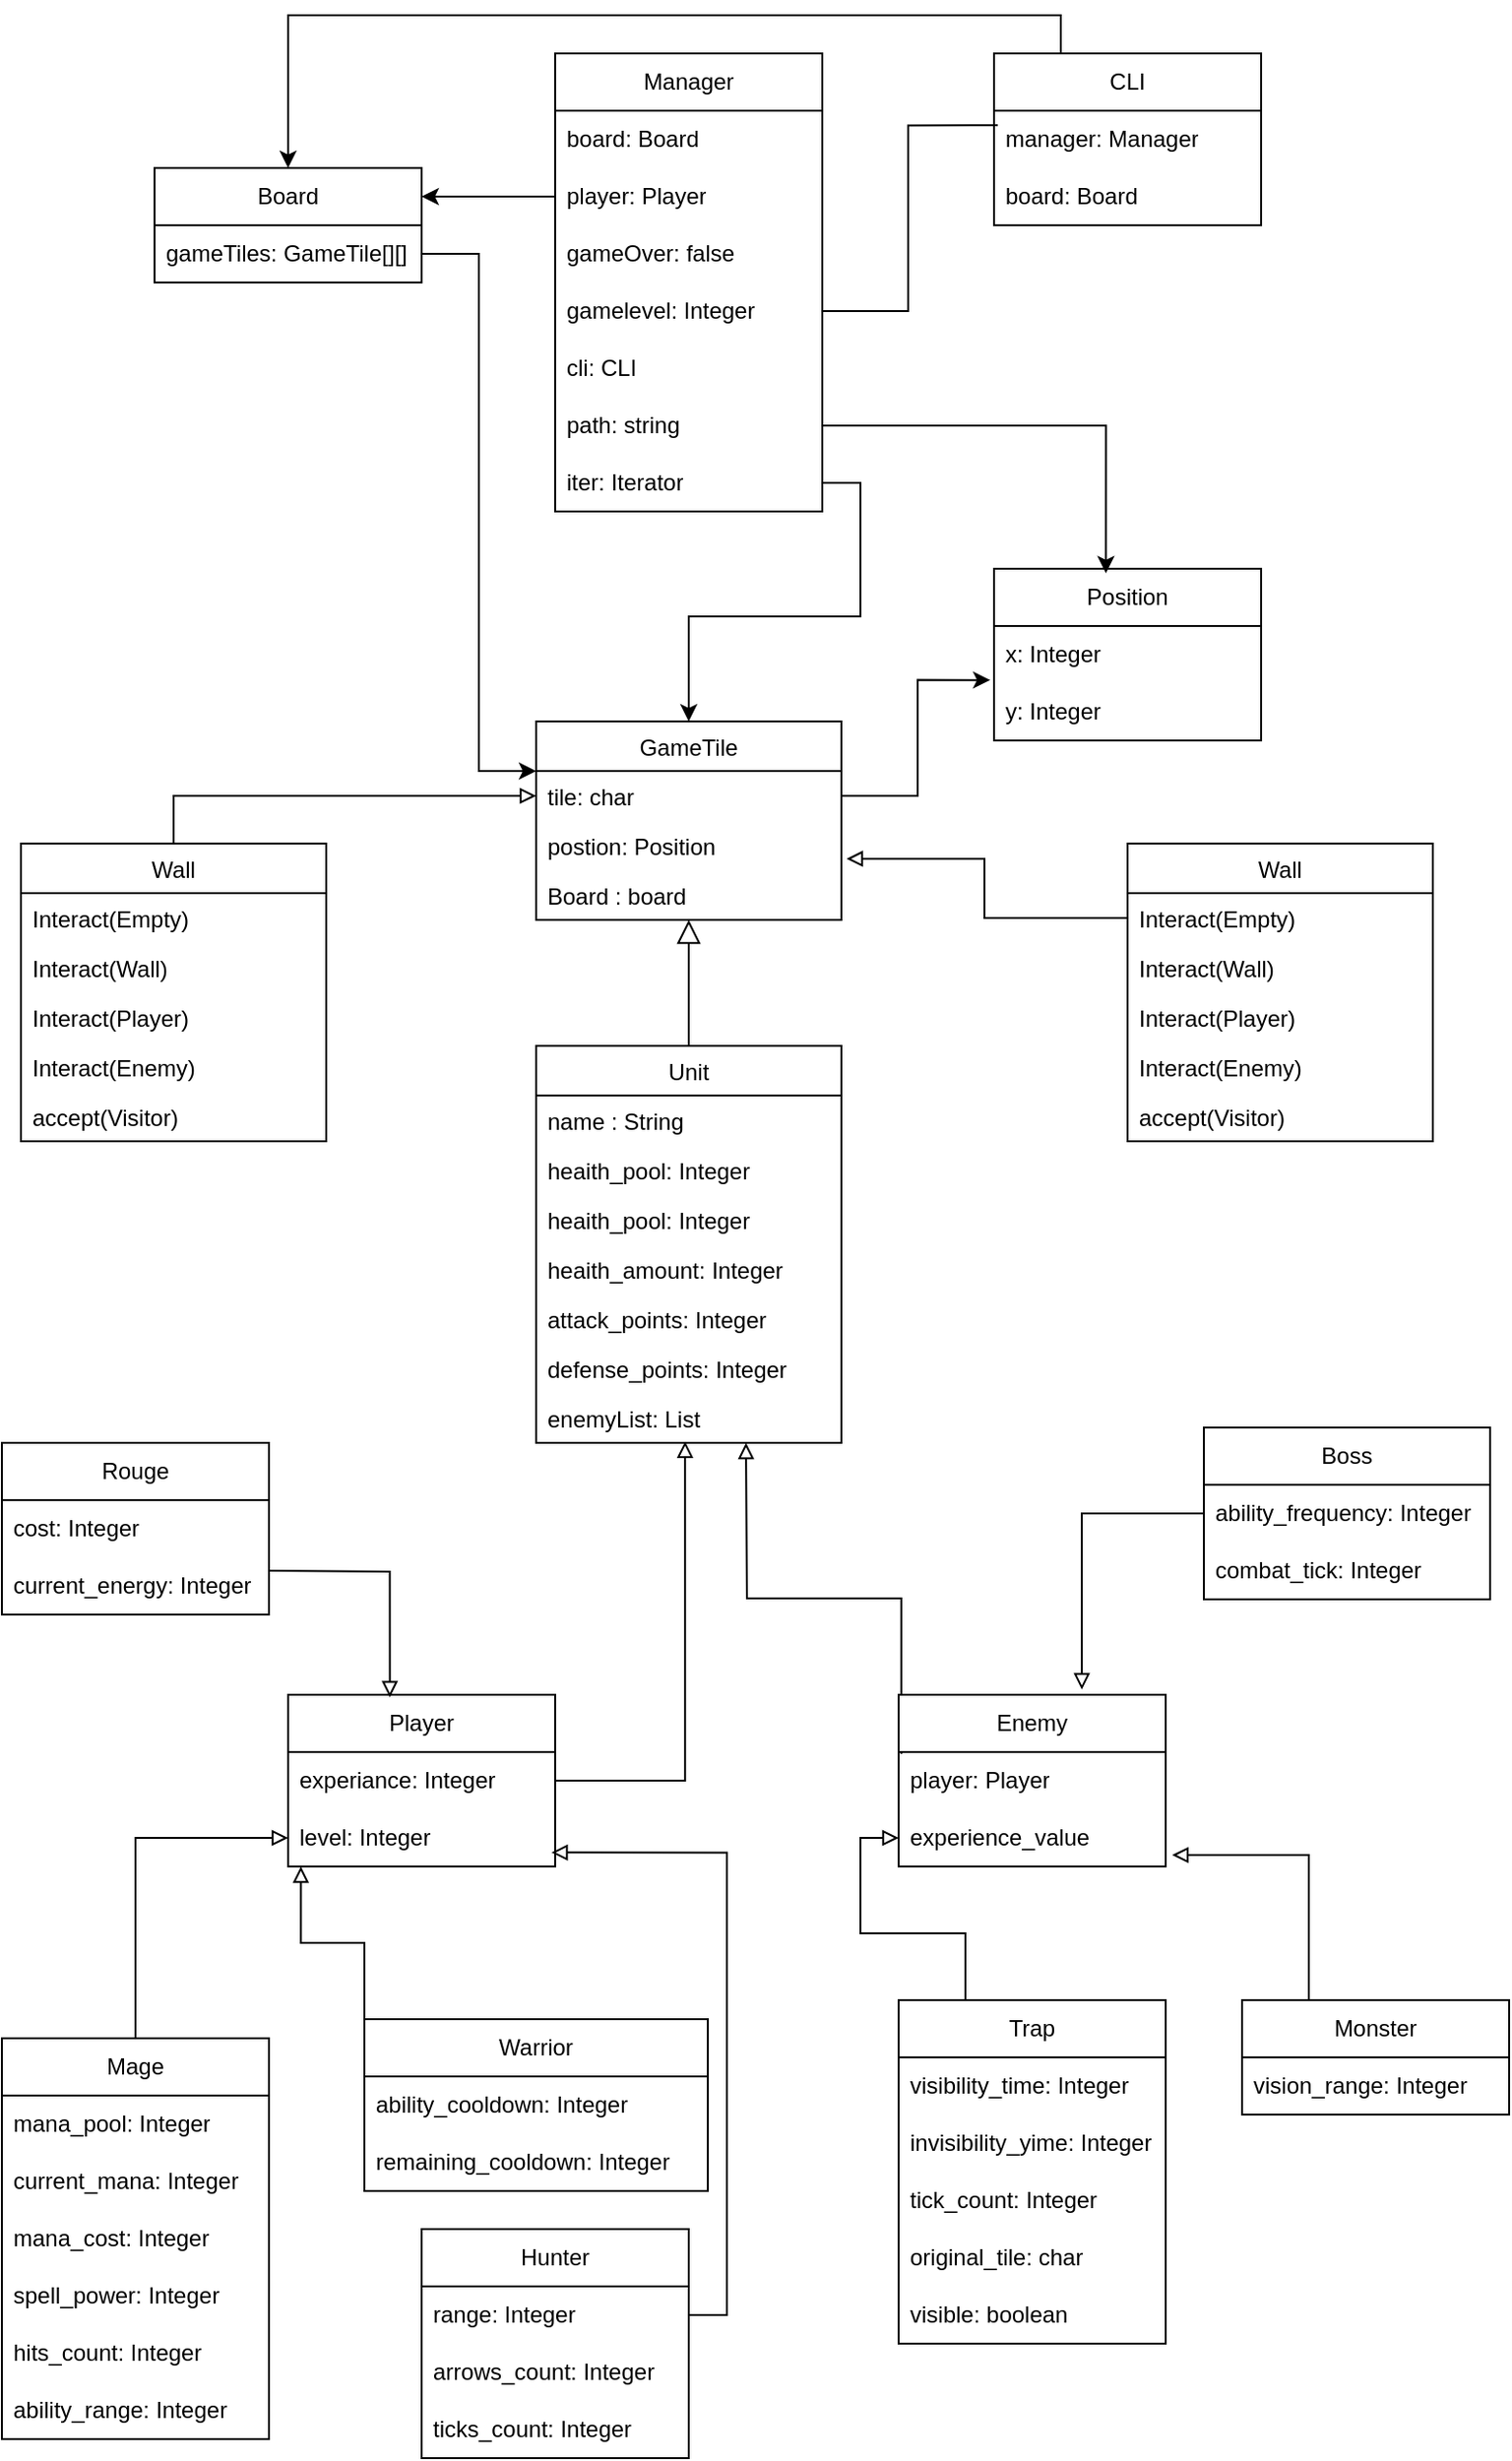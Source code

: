 <mxfile version="24.4.13" type="device">
  <diagram id="C5RBs43oDa-KdzZeNtuy" name="Page-1">
    <mxGraphModel dx="794" dy="1680" grid="1" gridSize="10" guides="1" tooltips="1" connect="1" arrows="1" fold="1" page="1" pageScale="1" pageWidth="827" pageHeight="1169" math="0" shadow="0">
      <root>
        <mxCell id="WIyWlLk6GJQsqaUBKTNV-0" />
        <mxCell id="WIyWlLk6GJQsqaUBKTNV-1" parent="WIyWlLk6GJQsqaUBKTNV-0" />
        <mxCell id="zkfFHV4jXpPFQw0GAbJ--0" value="GameTile" style="swimlane;fontStyle=0;align=center;verticalAlign=top;childLayout=stackLayout;horizontal=1;startSize=26;horizontalStack=0;resizeParent=1;resizeLast=0;collapsible=1;marginBottom=0;rounded=0;shadow=0;strokeWidth=1;" parent="WIyWlLk6GJQsqaUBKTNV-1" vertex="1">
          <mxGeometry x="290" y="110" width="160" height="104" as="geometry">
            <mxRectangle x="230" y="140" width="160" height="26" as="alternateBounds" />
          </mxGeometry>
        </mxCell>
        <mxCell id="zkfFHV4jXpPFQw0GAbJ--1" value="tile: char" style="text;align=left;verticalAlign=top;spacingLeft=4;spacingRight=4;overflow=hidden;rotatable=0;points=[[0,0.5],[1,0.5]];portConstraint=eastwest;" parent="zkfFHV4jXpPFQw0GAbJ--0" vertex="1">
          <mxGeometry y="26" width="160" height="26" as="geometry" />
        </mxCell>
        <mxCell id="zkfFHV4jXpPFQw0GAbJ--2" value="postion: Position" style="text;align=left;verticalAlign=top;spacingLeft=4;spacingRight=4;overflow=hidden;rotatable=0;points=[[0,0.5],[1,0.5]];portConstraint=eastwest;rounded=0;shadow=0;html=0;" parent="zkfFHV4jXpPFQw0GAbJ--0" vertex="1">
          <mxGeometry y="52" width="160" height="26" as="geometry" />
        </mxCell>
        <mxCell id="zkfFHV4jXpPFQw0GAbJ--3" value="Board : board" style="text;align=left;verticalAlign=top;spacingLeft=4;spacingRight=4;overflow=hidden;rotatable=0;points=[[0,0.5],[1,0.5]];portConstraint=eastwest;rounded=0;shadow=0;html=0;" parent="zkfFHV4jXpPFQw0GAbJ--0" vertex="1">
          <mxGeometry y="78" width="160" height="26" as="geometry" />
        </mxCell>
        <mxCell id="zkfFHV4jXpPFQw0GAbJ--6" value="Unit" style="swimlane;fontStyle=0;align=center;verticalAlign=top;childLayout=stackLayout;horizontal=1;startSize=26;horizontalStack=0;resizeParent=1;resizeLast=0;collapsible=1;marginBottom=0;rounded=0;shadow=0;strokeWidth=1;" parent="WIyWlLk6GJQsqaUBKTNV-1" vertex="1">
          <mxGeometry x="290" y="280" width="160" height="208" as="geometry">
            <mxRectangle x="130" y="380" width="160" height="26" as="alternateBounds" />
          </mxGeometry>
        </mxCell>
        <mxCell id="zkfFHV4jXpPFQw0GAbJ--7" value="name : String" style="text;align=left;verticalAlign=top;spacingLeft=4;spacingRight=4;overflow=hidden;rotatable=0;points=[[0,0.5],[1,0.5]];portConstraint=eastwest;" parent="zkfFHV4jXpPFQw0GAbJ--6" vertex="1">
          <mxGeometry y="26" width="160" height="26" as="geometry" />
        </mxCell>
        <mxCell id="zkfFHV4jXpPFQw0GAbJ--8" value="heaith_pool: Integer" style="text;align=left;verticalAlign=top;spacingLeft=4;spacingRight=4;overflow=hidden;rotatable=0;points=[[0,0.5],[1,0.5]];portConstraint=eastwest;rounded=0;shadow=0;html=0;" parent="zkfFHV4jXpPFQw0GAbJ--6" vertex="1">
          <mxGeometry y="52" width="160" height="26" as="geometry" />
        </mxCell>
        <mxCell id="K8WUJX0RWfcfmFJ8NWOq-23" value="heaith_pool: Integer" style="text;align=left;verticalAlign=top;spacingLeft=4;spacingRight=4;overflow=hidden;rotatable=0;points=[[0,0.5],[1,0.5]];portConstraint=eastwest;rounded=0;shadow=0;html=0;" vertex="1" parent="zkfFHV4jXpPFQw0GAbJ--6">
          <mxGeometry y="78" width="160" height="26" as="geometry" />
        </mxCell>
        <mxCell id="K8WUJX0RWfcfmFJ8NWOq-24" value="heaith_amount: Integer" style="text;align=left;verticalAlign=top;spacingLeft=4;spacingRight=4;overflow=hidden;rotatable=0;points=[[0,0.5],[1,0.5]];portConstraint=eastwest;rounded=0;shadow=0;html=0;" vertex="1" parent="zkfFHV4jXpPFQw0GAbJ--6">
          <mxGeometry y="104" width="160" height="26" as="geometry" />
        </mxCell>
        <mxCell id="K8WUJX0RWfcfmFJ8NWOq-25" value="attack_points: Integer" style="text;align=left;verticalAlign=top;spacingLeft=4;spacingRight=4;overflow=hidden;rotatable=0;points=[[0,0.5],[1,0.5]];portConstraint=eastwest;rounded=0;shadow=0;html=0;" vertex="1" parent="zkfFHV4jXpPFQw0GAbJ--6">
          <mxGeometry y="130" width="160" height="26" as="geometry" />
        </mxCell>
        <mxCell id="K8WUJX0RWfcfmFJ8NWOq-26" value="defense_points: Integer" style="text;align=left;verticalAlign=top;spacingLeft=4;spacingRight=4;overflow=hidden;rotatable=0;points=[[0,0.5],[1,0.5]];portConstraint=eastwest;rounded=0;shadow=0;html=0;" vertex="1" parent="zkfFHV4jXpPFQw0GAbJ--6">
          <mxGeometry y="156" width="160" height="26" as="geometry" />
        </mxCell>
        <mxCell id="K8WUJX0RWfcfmFJ8NWOq-27" value="enemyList: List" style="text;align=left;verticalAlign=top;spacingLeft=4;spacingRight=4;overflow=hidden;rotatable=0;points=[[0,0.5],[1,0.5]];portConstraint=eastwest;rounded=0;shadow=0;html=0;" vertex="1" parent="zkfFHV4jXpPFQw0GAbJ--6">
          <mxGeometry y="182" width="160" height="26" as="geometry" />
        </mxCell>
        <mxCell id="zkfFHV4jXpPFQw0GAbJ--12" value="" style="endArrow=block;endSize=10;endFill=0;shadow=0;strokeWidth=1;rounded=0;curved=0;edgeStyle=elbowEdgeStyle;elbow=vertical;" parent="WIyWlLk6GJQsqaUBKTNV-1" source="zkfFHV4jXpPFQw0GAbJ--6" target="zkfFHV4jXpPFQw0GAbJ--0" edge="1">
          <mxGeometry width="160" relative="1" as="geometry">
            <mxPoint x="200" y="203" as="sourcePoint" />
            <mxPoint x="200" y="203" as="targetPoint" />
          </mxGeometry>
        </mxCell>
        <mxCell id="K8WUJX0RWfcfmFJ8NWOq-10" style="edgeStyle=orthogonalEdgeStyle;rounded=0;orthogonalLoop=1;jettySize=auto;html=1;exitX=0.5;exitY=0;exitDx=0;exitDy=0;entryX=0;entryY=0.5;entryDx=0;entryDy=0;endArrow=block;endFill=0;" edge="1" parent="WIyWlLk6GJQsqaUBKTNV-1" source="K8WUJX0RWfcfmFJ8NWOq-4" target="zkfFHV4jXpPFQw0GAbJ--1">
          <mxGeometry relative="1" as="geometry" />
        </mxCell>
        <mxCell id="K8WUJX0RWfcfmFJ8NWOq-4" value="Wall" style="swimlane;fontStyle=0;align=center;verticalAlign=top;childLayout=stackLayout;horizontal=1;startSize=26;horizontalStack=0;resizeParent=1;resizeLast=0;collapsible=1;marginBottom=0;rounded=0;shadow=0;strokeWidth=1;" vertex="1" parent="WIyWlLk6GJQsqaUBKTNV-1">
          <mxGeometry x="20" y="174" width="160" height="156" as="geometry">
            <mxRectangle x="130" y="380" width="160" height="26" as="alternateBounds" />
          </mxGeometry>
        </mxCell>
        <mxCell id="K8WUJX0RWfcfmFJ8NWOq-5" value="Interact(Empty)" style="text;align=left;verticalAlign=top;spacingLeft=4;spacingRight=4;overflow=hidden;rotatable=0;points=[[0,0.5],[1,0.5]];portConstraint=eastwest;" vertex="1" parent="K8WUJX0RWfcfmFJ8NWOq-4">
          <mxGeometry y="26" width="160" height="26" as="geometry" />
        </mxCell>
        <mxCell id="K8WUJX0RWfcfmFJ8NWOq-13" value="Interact(Wall)" style="text;align=left;verticalAlign=top;spacingLeft=4;spacingRight=4;overflow=hidden;rotatable=0;points=[[0,0.5],[1,0.5]];portConstraint=eastwest;" vertex="1" parent="K8WUJX0RWfcfmFJ8NWOq-4">
          <mxGeometry y="52" width="160" height="26" as="geometry" />
        </mxCell>
        <mxCell id="K8WUJX0RWfcfmFJ8NWOq-14" value="Interact(Player)" style="text;align=left;verticalAlign=top;spacingLeft=4;spacingRight=4;overflow=hidden;rotatable=0;points=[[0,0.5],[1,0.5]];portConstraint=eastwest;" vertex="1" parent="K8WUJX0RWfcfmFJ8NWOq-4">
          <mxGeometry y="78" width="160" height="26" as="geometry" />
        </mxCell>
        <mxCell id="K8WUJX0RWfcfmFJ8NWOq-12" value="Interact(Enemy)" style="text;align=left;verticalAlign=top;spacingLeft=4;spacingRight=4;overflow=hidden;rotatable=0;points=[[0,0.5],[1,0.5]];portConstraint=eastwest;" vertex="1" parent="K8WUJX0RWfcfmFJ8NWOq-4">
          <mxGeometry y="104" width="160" height="26" as="geometry" />
        </mxCell>
        <mxCell id="K8WUJX0RWfcfmFJ8NWOq-21" value="accept(Visitor)" style="text;align=left;verticalAlign=top;spacingLeft=4;spacingRight=4;overflow=hidden;rotatable=0;points=[[0,0.5],[1,0.5]];portConstraint=eastwest;" vertex="1" parent="K8WUJX0RWfcfmFJ8NWOq-4">
          <mxGeometry y="130" width="160" height="26" as="geometry" />
        </mxCell>
        <mxCell id="K8WUJX0RWfcfmFJ8NWOq-11" style="edgeStyle=orthogonalEdgeStyle;rounded=0;orthogonalLoop=1;jettySize=auto;html=1;exitX=0;exitY=0.5;exitDx=0;exitDy=0;entryX=1.017;entryY=0.769;entryDx=0;entryDy=0;entryPerimeter=0;endArrow=block;endFill=0;" edge="1" parent="WIyWlLk6GJQsqaUBKTNV-1" source="K8WUJX0RWfcfmFJ8NWOq-16" target="zkfFHV4jXpPFQw0GAbJ--2">
          <mxGeometry relative="1" as="geometry">
            <mxPoint x="590" y="194" as="sourcePoint" />
          </mxGeometry>
        </mxCell>
        <mxCell id="K8WUJX0RWfcfmFJ8NWOq-15" value="Wall" style="swimlane;fontStyle=0;align=center;verticalAlign=top;childLayout=stackLayout;horizontal=1;startSize=26;horizontalStack=0;resizeParent=1;resizeLast=0;collapsible=1;marginBottom=0;rounded=0;shadow=0;strokeWidth=1;" vertex="1" parent="WIyWlLk6GJQsqaUBKTNV-1">
          <mxGeometry x="600" y="174" width="160" height="156" as="geometry">
            <mxRectangle x="130" y="380" width="160" height="26" as="alternateBounds" />
          </mxGeometry>
        </mxCell>
        <mxCell id="K8WUJX0RWfcfmFJ8NWOq-16" value="Interact(Empty)" style="text;align=left;verticalAlign=top;spacingLeft=4;spacingRight=4;overflow=hidden;rotatable=0;points=[[0,0.5],[1,0.5]];portConstraint=eastwest;" vertex="1" parent="K8WUJX0RWfcfmFJ8NWOq-15">
          <mxGeometry y="26" width="160" height="26" as="geometry" />
        </mxCell>
        <mxCell id="K8WUJX0RWfcfmFJ8NWOq-17" value="Interact(Wall)" style="text;align=left;verticalAlign=top;spacingLeft=4;spacingRight=4;overflow=hidden;rotatable=0;points=[[0,0.5],[1,0.5]];portConstraint=eastwest;" vertex="1" parent="K8WUJX0RWfcfmFJ8NWOq-15">
          <mxGeometry y="52" width="160" height="26" as="geometry" />
        </mxCell>
        <mxCell id="K8WUJX0RWfcfmFJ8NWOq-18" value="Interact(Player)" style="text;align=left;verticalAlign=top;spacingLeft=4;spacingRight=4;overflow=hidden;rotatable=0;points=[[0,0.5],[1,0.5]];portConstraint=eastwest;" vertex="1" parent="K8WUJX0RWfcfmFJ8NWOq-15">
          <mxGeometry y="78" width="160" height="26" as="geometry" />
        </mxCell>
        <mxCell id="K8WUJX0RWfcfmFJ8NWOq-20" value="Interact(Enemy)" style="text;align=left;verticalAlign=top;spacingLeft=4;spacingRight=4;overflow=hidden;rotatable=0;points=[[0,0.5],[1,0.5]];portConstraint=eastwest;" vertex="1" parent="K8WUJX0RWfcfmFJ8NWOq-15">
          <mxGeometry y="104" width="160" height="26" as="geometry" />
        </mxCell>
        <mxCell id="K8WUJX0RWfcfmFJ8NWOq-19" value="accept(Visitor)" style="text;align=left;verticalAlign=top;spacingLeft=4;spacingRight=4;overflow=hidden;rotatable=0;points=[[0,0.5],[1,0.5]];portConstraint=eastwest;" vertex="1" parent="K8WUJX0RWfcfmFJ8NWOq-15">
          <mxGeometry y="130" width="160" height="26" as="geometry" />
        </mxCell>
        <mxCell id="K8WUJX0RWfcfmFJ8NWOq-28" value="Player" style="swimlane;fontStyle=0;childLayout=stackLayout;horizontal=1;startSize=30;horizontalStack=0;resizeParent=1;resizeParentMax=0;resizeLast=0;collapsible=1;marginBottom=0;whiteSpace=wrap;html=1;" vertex="1" parent="WIyWlLk6GJQsqaUBKTNV-1">
          <mxGeometry x="160" y="620" width="140" height="90" as="geometry" />
        </mxCell>
        <mxCell id="K8WUJX0RWfcfmFJ8NWOq-29" value="experiance: Integer" style="text;strokeColor=none;fillColor=none;align=left;verticalAlign=middle;spacingLeft=4;spacingRight=4;overflow=hidden;points=[[0,0.5],[1,0.5]];portConstraint=eastwest;rotatable=0;whiteSpace=wrap;html=1;" vertex="1" parent="K8WUJX0RWfcfmFJ8NWOq-28">
          <mxGeometry y="30" width="140" height="30" as="geometry" />
        </mxCell>
        <mxCell id="K8WUJX0RWfcfmFJ8NWOq-30" value="level: Integer" style="text;strokeColor=none;fillColor=none;align=left;verticalAlign=middle;spacingLeft=4;spacingRight=4;overflow=hidden;points=[[0,0.5],[1,0.5]];portConstraint=eastwest;rotatable=0;whiteSpace=wrap;html=1;" vertex="1" parent="K8WUJX0RWfcfmFJ8NWOq-28">
          <mxGeometry y="60" width="140" height="30" as="geometry" />
        </mxCell>
        <mxCell id="K8WUJX0RWfcfmFJ8NWOq-33" style="edgeStyle=orthogonalEdgeStyle;rounded=0;orthogonalLoop=1;jettySize=auto;html=1;exitX=1;exitY=0.5;exitDx=0;exitDy=0;entryX=0.488;entryY=0.974;entryDx=0;entryDy=0;entryPerimeter=0;endArrow=block;endFill=0;" edge="1" parent="WIyWlLk6GJQsqaUBKTNV-1" source="K8WUJX0RWfcfmFJ8NWOq-29" target="K8WUJX0RWfcfmFJ8NWOq-27">
          <mxGeometry relative="1" as="geometry" />
        </mxCell>
        <mxCell id="K8WUJX0RWfcfmFJ8NWOq-132" style="edgeStyle=orthogonalEdgeStyle;rounded=0;orthogonalLoop=1;jettySize=auto;html=1;exitX=0.01;exitY=0.033;exitDx=0;exitDy=0;endArrow=block;endFill=0;exitPerimeter=0;" edge="1" parent="WIyWlLk6GJQsqaUBKTNV-1" source="K8WUJX0RWfcfmFJ8NWOq-35">
          <mxGeometry relative="1" as="geometry">
            <mxPoint x="400" y="488" as="targetPoint" />
            <mxPoint x="470" y="650.5" as="sourcePoint" />
          </mxGeometry>
        </mxCell>
        <mxCell id="K8WUJX0RWfcfmFJ8NWOq-34" value="Enemy" style="swimlane;fontStyle=0;childLayout=stackLayout;horizontal=1;startSize=30;horizontalStack=0;resizeParent=1;resizeParentMax=0;resizeLast=0;collapsible=1;marginBottom=0;whiteSpace=wrap;html=1;" vertex="1" parent="WIyWlLk6GJQsqaUBKTNV-1">
          <mxGeometry x="480" y="620" width="140" height="90" as="geometry" />
        </mxCell>
        <mxCell id="K8WUJX0RWfcfmFJ8NWOq-35" value="player: Player" style="text;strokeColor=none;fillColor=none;align=left;verticalAlign=middle;spacingLeft=4;spacingRight=4;overflow=hidden;points=[[0,0.5],[1,0.5]];portConstraint=eastwest;rotatable=0;whiteSpace=wrap;html=1;" vertex="1" parent="K8WUJX0RWfcfmFJ8NWOq-34">
          <mxGeometry y="30" width="140" height="30" as="geometry" />
        </mxCell>
        <mxCell id="K8WUJX0RWfcfmFJ8NWOq-36" value="experience_value" style="text;strokeColor=none;fillColor=none;align=left;verticalAlign=middle;spacingLeft=4;spacingRight=4;overflow=hidden;points=[[0,0.5],[1,0.5]];portConstraint=eastwest;rotatable=0;whiteSpace=wrap;html=1;" vertex="1" parent="K8WUJX0RWfcfmFJ8NWOq-34">
          <mxGeometry y="60" width="140" height="30" as="geometry" />
        </mxCell>
        <mxCell id="K8WUJX0RWfcfmFJ8NWOq-40" value="Rouge" style="swimlane;fontStyle=0;childLayout=stackLayout;horizontal=1;startSize=30;horizontalStack=0;resizeParent=1;resizeParentMax=0;resizeLast=0;collapsible=1;marginBottom=0;whiteSpace=wrap;html=1;" vertex="1" parent="WIyWlLk6GJQsqaUBKTNV-1">
          <mxGeometry x="10" y="488" width="140" height="90" as="geometry" />
        </mxCell>
        <mxCell id="K8WUJX0RWfcfmFJ8NWOq-41" value="cost: Integer" style="text;strokeColor=none;fillColor=none;align=left;verticalAlign=middle;spacingLeft=4;spacingRight=4;overflow=hidden;points=[[0,0.5],[1,0.5]];portConstraint=eastwest;rotatable=0;whiteSpace=wrap;html=1;" vertex="1" parent="K8WUJX0RWfcfmFJ8NWOq-40">
          <mxGeometry y="30" width="140" height="30" as="geometry" />
        </mxCell>
        <mxCell id="K8WUJX0RWfcfmFJ8NWOq-45" value="current_energy: Integer" style="text;strokeColor=none;fillColor=none;align=left;verticalAlign=middle;spacingLeft=4;spacingRight=4;overflow=hidden;points=[[0,0.5],[1,0.5]];portConstraint=eastwest;rotatable=0;whiteSpace=wrap;html=1;" vertex="1" parent="K8WUJX0RWfcfmFJ8NWOq-40">
          <mxGeometry y="60" width="140" height="30" as="geometry" />
        </mxCell>
        <mxCell id="K8WUJX0RWfcfmFJ8NWOq-50" value="Warrior" style="swimlane;fontStyle=0;childLayout=stackLayout;horizontal=1;startSize=30;horizontalStack=0;resizeParent=1;resizeParentMax=0;resizeLast=0;collapsible=1;marginBottom=0;whiteSpace=wrap;html=1;" vertex="1" parent="WIyWlLk6GJQsqaUBKTNV-1">
          <mxGeometry x="200" y="790" width="180" height="90" as="geometry" />
        </mxCell>
        <mxCell id="K8WUJX0RWfcfmFJ8NWOq-51" value="ability_cooldown: Integer" style="text;strokeColor=none;fillColor=none;align=left;verticalAlign=middle;spacingLeft=4;spacingRight=4;overflow=hidden;points=[[0,0.5],[1,0.5]];portConstraint=eastwest;rotatable=0;whiteSpace=wrap;html=1;" vertex="1" parent="K8WUJX0RWfcfmFJ8NWOq-50">
          <mxGeometry y="30" width="180" height="30" as="geometry" />
        </mxCell>
        <mxCell id="K8WUJX0RWfcfmFJ8NWOq-52" value="remaining_cooldown: Integer" style="text;strokeColor=none;fillColor=none;align=left;verticalAlign=middle;spacingLeft=4;spacingRight=4;overflow=hidden;points=[[0,0.5],[1,0.5]];portConstraint=eastwest;rotatable=0;whiteSpace=wrap;html=1;" vertex="1" parent="K8WUJX0RWfcfmFJ8NWOq-50">
          <mxGeometry y="60" width="180" height="30" as="geometry" />
        </mxCell>
        <mxCell id="K8WUJX0RWfcfmFJ8NWOq-58" style="edgeStyle=orthogonalEdgeStyle;rounded=0;orthogonalLoop=1;jettySize=auto;html=1;exitX=0;exitY=0;exitDx=0;exitDy=0;entryX=0.048;entryY=1;entryDx=0;entryDy=0;entryPerimeter=0;endArrow=block;endFill=0;" edge="1" parent="WIyWlLk6GJQsqaUBKTNV-1" source="K8WUJX0RWfcfmFJ8NWOq-50" target="K8WUJX0RWfcfmFJ8NWOq-30">
          <mxGeometry relative="1" as="geometry" />
        </mxCell>
        <mxCell id="K8WUJX0RWfcfmFJ8NWOq-67" style="edgeStyle=orthogonalEdgeStyle;rounded=0;orthogonalLoop=1;jettySize=auto;html=1;exitX=0.5;exitY=0;exitDx=0;exitDy=0;entryX=0;entryY=0.5;entryDx=0;entryDy=0;endArrow=block;endFill=0;" edge="1" parent="WIyWlLk6GJQsqaUBKTNV-1" source="K8WUJX0RWfcfmFJ8NWOq-59" target="K8WUJX0RWfcfmFJ8NWOq-30">
          <mxGeometry relative="1" as="geometry" />
        </mxCell>
        <mxCell id="K8WUJX0RWfcfmFJ8NWOq-59" value="Mage" style="swimlane;fontStyle=0;childLayout=stackLayout;horizontal=1;startSize=30;horizontalStack=0;resizeParent=1;resizeParentMax=0;resizeLast=0;collapsible=1;marginBottom=0;whiteSpace=wrap;html=1;" vertex="1" parent="WIyWlLk6GJQsqaUBKTNV-1">
          <mxGeometry x="10" y="800" width="140" height="210" as="geometry" />
        </mxCell>
        <mxCell id="K8WUJX0RWfcfmFJ8NWOq-60" value="mana_pool: Integer" style="text;strokeColor=none;fillColor=none;align=left;verticalAlign=middle;spacingLeft=4;spacingRight=4;overflow=hidden;points=[[0,0.5],[1,0.5]];portConstraint=eastwest;rotatable=0;whiteSpace=wrap;html=1;" vertex="1" parent="K8WUJX0RWfcfmFJ8NWOq-59">
          <mxGeometry y="30" width="140" height="30" as="geometry" />
        </mxCell>
        <mxCell id="K8WUJX0RWfcfmFJ8NWOq-61" value="current_mana: Integer" style="text;strokeColor=none;fillColor=none;align=left;verticalAlign=middle;spacingLeft=4;spacingRight=4;overflow=hidden;points=[[0,0.5],[1,0.5]];portConstraint=eastwest;rotatable=0;whiteSpace=wrap;html=1;" vertex="1" parent="K8WUJX0RWfcfmFJ8NWOq-59">
          <mxGeometry y="60" width="140" height="30" as="geometry" />
        </mxCell>
        <mxCell id="K8WUJX0RWfcfmFJ8NWOq-62" value="mana_cost: Integer" style="text;strokeColor=none;fillColor=none;align=left;verticalAlign=middle;spacingLeft=4;spacingRight=4;overflow=hidden;points=[[0,0.5],[1,0.5]];portConstraint=eastwest;rotatable=0;whiteSpace=wrap;html=1;" vertex="1" parent="K8WUJX0RWfcfmFJ8NWOq-59">
          <mxGeometry y="90" width="140" height="30" as="geometry" />
        </mxCell>
        <mxCell id="K8WUJX0RWfcfmFJ8NWOq-63" value="spell_power: Integer" style="text;strokeColor=none;fillColor=none;align=left;verticalAlign=middle;spacingLeft=4;spacingRight=4;overflow=hidden;points=[[0,0.5],[1,0.5]];portConstraint=eastwest;rotatable=0;whiteSpace=wrap;html=1;" vertex="1" parent="K8WUJX0RWfcfmFJ8NWOq-59">
          <mxGeometry y="120" width="140" height="30" as="geometry" />
        </mxCell>
        <mxCell id="K8WUJX0RWfcfmFJ8NWOq-64" value="hits_count: Integer" style="text;strokeColor=none;fillColor=none;align=left;verticalAlign=middle;spacingLeft=4;spacingRight=4;overflow=hidden;points=[[0,0.5],[1,0.5]];portConstraint=eastwest;rotatable=0;whiteSpace=wrap;html=1;" vertex="1" parent="K8WUJX0RWfcfmFJ8NWOq-59">
          <mxGeometry y="150" width="140" height="30" as="geometry" />
        </mxCell>
        <mxCell id="K8WUJX0RWfcfmFJ8NWOq-65" value="ability_range: Integer" style="text;strokeColor=none;fillColor=none;align=left;verticalAlign=middle;spacingLeft=4;spacingRight=4;overflow=hidden;points=[[0,0.5],[1,0.5]];portConstraint=eastwest;rotatable=0;whiteSpace=wrap;html=1;" vertex="1" parent="K8WUJX0RWfcfmFJ8NWOq-59">
          <mxGeometry y="180" width="140" height="30" as="geometry" />
        </mxCell>
        <mxCell id="K8WUJX0RWfcfmFJ8NWOq-66" style="edgeStyle=orthogonalEdgeStyle;rounded=0;orthogonalLoop=1;jettySize=auto;html=1;exitX=1;exitY=0.5;exitDx=0;exitDy=0;entryX=0.381;entryY=0.015;entryDx=0;entryDy=0;entryPerimeter=0;endArrow=block;endFill=0;" edge="1" parent="WIyWlLk6GJQsqaUBKTNV-1" target="K8WUJX0RWfcfmFJ8NWOq-28">
          <mxGeometry relative="1" as="geometry">
            <mxPoint x="150" y="555" as="sourcePoint" />
          </mxGeometry>
        </mxCell>
        <mxCell id="K8WUJX0RWfcfmFJ8NWOq-69" value="Hunter" style="swimlane;fontStyle=0;childLayout=stackLayout;horizontal=1;startSize=30;horizontalStack=0;resizeParent=1;resizeParentMax=0;resizeLast=0;collapsible=1;marginBottom=0;whiteSpace=wrap;html=1;" vertex="1" parent="WIyWlLk6GJQsqaUBKTNV-1">
          <mxGeometry x="230" y="900" width="140" height="120" as="geometry" />
        </mxCell>
        <mxCell id="K8WUJX0RWfcfmFJ8NWOq-70" value="range: Integer" style="text;strokeColor=none;fillColor=none;align=left;verticalAlign=middle;spacingLeft=4;spacingRight=4;overflow=hidden;points=[[0,0.5],[1,0.5]];portConstraint=eastwest;rotatable=0;whiteSpace=wrap;html=1;" vertex="1" parent="K8WUJX0RWfcfmFJ8NWOq-69">
          <mxGeometry y="30" width="140" height="30" as="geometry" />
        </mxCell>
        <mxCell id="K8WUJX0RWfcfmFJ8NWOq-71" value="arrows_count: Integer" style="text;strokeColor=none;fillColor=none;align=left;verticalAlign=middle;spacingLeft=4;spacingRight=4;overflow=hidden;points=[[0,0.5],[1,0.5]];portConstraint=eastwest;rotatable=0;whiteSpace=wrap;html=1;" vertex="1" parent="K8WUJX0RWfcfmFJ8NWOq-69">
          <mxGeometry y="60" width="140" height="30" as="geometry" />
        </mxCell>
        <mxCell id="K8WUJX0RWfcfmFJ8NWOq-72" value="ticks_count: Integer" style="text;strokeColor=none;fillColor=none;align=left;verticalAlign=middle;spacingLeft=4;spacingRight=4;overflow=hidden;points=[[0,0.5],[1,0.5]];portConstraint=eastwest;rotatable=0;whiteSpace=wrap;html=1;" vertex="1" parent="K8WUJX0RWfcfmFJ8NWOq-69">
          <mxGeometry y="90" width="140" height="30" as="geometry" />
        </mxCell>
        <mxCell id="K8WUJX0RWfcfmFJ8NWOq-76" style="edgeStyle=orthogonalEdgeStyle;rounded=0;orthogonalLoop=1;jettySize=auto;html=1;exitX=1;exitY=0.5;exitDx=0;exitDy=0;entryX=0.986;entryY=0.756;entryDx=0;entryDy=0;entryPerimeter=0;endArrow=block;endFill=0;" edge="1" parent="WIyWlLk6GJQsqaUBKTNV-1" source="K8WUJX0RWfcfmFJ8NWOq-70" target="K8WUJX0RWfcfmFJ8NWOq-30">
          <mxGeometry relative="1" as="geometry" />
        </mxCell>
        <mxCell id="K8WUJX0RWfcfmFJ8NWOq-84" style="edgeStyle=orthogonalEdgeStyle;rounded=0;orthogonalLoop=1;jettySize=auto;html=1;exitX=0.25;exitY=0;exitDx=0;exitDy=0;entryX=0;entryY=0.5;entryDx=0;entryDy=0;endArrow=block;endFill=0;" edge="1" parent="WIyWlLk6GJQsqaUBKTNV-1" source="K8WUJX0RWfcfmFJ8NWOq-77" target="K8WUJX0RWfcfmFJ8NWOq-36">
          <mxGeometry relative="1" as="geometry" />
        </mxCell>
        <mxCell id="K8WUJX0RWfcfmFJ8NWOq-77" value="Trap" style="swimlane;fontStyle=0;childLayout=stackLayout;horizontal=1;startSize=30;horizontalStack=0;resizeParent=1;resizeParentMax=0;resizeLast=0;collapsible=1;marginBottom=0;whiteSpace=wrap;html=1;" vertex="1" parent="WIyWlLk6GJQsqaUBKTNV-1">
          <mxGeometry x="480" y="780" width="140" height="180" as="geometry" />
        </mxCell>
        <mxCell id="K8WUJX0RWfcfmFJ8NWOq-78" value="visibility_time: Integer" style="text;strokeColor=none;fillColor=none;align=left;verticalAlign=middle;spacingLeft=4;spacingRight=4;overflow=hidden;points=[[0,0.5],[1,0.5]];portConstraint=eastwest;rotatable=0;whiteSpace=wrap;html=1;" vertex="1" parent="K8WUJX0RWfcfmFJ8NWOq-77">
          <mxGeometry y="30" width="140" height="30" as="geometry" />
        </mxCell>
        <mxCell id="K8WUJX0RWfcfmFJ8NWOq-79" value="invisibility_yime: Integer" style="text;strokeColor=none;fillColor=none;align=left;verticalAlign=middle;spacingLeft=4;spacingRight=4;overflow=hidden;points=[[0,0.5],[1,0.5]];portConstraint=eastwest;rotatable=0;whiteSpace=wrap;html=1;" vertex="1" parent="K8WUJX0RWfcfmFJ8NWOq-77">
          <mxGeometry y="60" width="140" height="30" as="geometry" />
        </mxCell>
        <mxCell id="K8WUJX0RWfcfmFJ8NWOq-80" value="tick_count: Integer" style="text;strokeColor=none;fillColor=none;align=left;verticalAlign=middle;spacingLeft=4;spacingRight=4;overflow=hidden;points=[[0,0.5],[1,0.5]];portConstraint=eastwest;rotatable=0;whiteSpace=wrap;html=1;" vertex="1" parent="K8WUJX0RWfcfmFJ8NWOq-77">
          <mxGeometry y="90" width="140" height="30" as="geometry" />
        </mxCell>
        <mxCell id="K8WUJX0RWfcfmFJ8NWOq-81" value="original_tile: char" style="text;strokeColor=none;fillColor=none;align=left;verticalAlign=middle;spacingLeft=4;spacingRight=4;overflow=hidden;points=[[0,0.5],[1,0.5]];portConstraint=eastwest;rotatable=0;whiteSpace=wrap;html=1;" vertex="1" parent="K8WUJX0RWfcfmFJ8NWOq-77">
          <mxGeometry y="120" width="140" height="30" as="geometry" />
        </mxCell>
        <mxCell id="K8WUJX0RWfcfmFJ8NWOq-82" value="visible: boolean" style="text;strokeColor=none;fillColor=none;align=left;verticalAlign=middle;spacingLeft=4;spacingRight=4;overflow=hidden;points=[[0,0.5],[1,0.5]];portConstraint=eastwest;rotatable=0;whiteSpace=wrap;html=1;" vertex="1" parent="K8WUJX0RWfcfmFJ8NWOq-77">
          <mxGeometry y="150" width="140" height="30" as="geometry" />
        </mxCell>
        <mxCell id="K8WUJX0RWfcfmFJ8NWOq-85" value="Monster" style="swimlane;fontStyle=0;childLayout=stackLayout;horizontal=1;startSize=30;horizontalStack=0;resizeParent=1;resizeParentMax=0;resizeLast=0;collapsible=1;marginBottom=0;whiteSpace=wrap;html=1;" vertex="1" parent="WIyWlLk6GJQsqaUBKTNV-1">
          <mxGeometry x="660" y="780" width="140" height="60" as="geometry" />
        </mxCell>
        <mxCell id="K8WUJX0RWfcfmFJ8NWOq-86" value="vision_range: Integer" style="text;strokeColor=none;fillColor=none;align=left;verticalAlign=middle;spacingLeft=4;spacingRight=4;overflow=hidden;points=[[0,0.5],[1,0.5]];portConstraint=eastwest;rotatable=0;whiteSpace=wrap;html=1;" vertex="1" parent="K8WUJX0RWfcfmFJ8NWOq-85">
          <mxGeometry y="30" width="140" height="30" as="geometry" />
        </mxCell>
        <mxCell id="K8WUJX0RWfcfmFJ8NWOq-91" style="edgeStyle=orthogonalEdgeStyle;rounded=0;orthogonalLoop=1;jettySize=auto;html=1;exitX=0.25;exitY=0;exitDx=0;exitDy=0;entryX=1.024;entryY=0.8;entryDx=0;entryDy=0;entryPerimeter=0;endArrow=block;endFill=0;" edge="1" parent="WIyWlLk6GJQsqaUBKTNV-1" source="K8WUJX0RWfcfmFJ8NWOq-85" target="K8WUJX0RWfcfmFJ8NWOq-36">
          <mxGeometry relative="1" as="geometry" />
        </mxCell>
        <mxCell id="K8WUJX0RWfcfmFJ8NWOq-92" value="Boss" style="swimlane;fontStyle=0;childLayout=stackLayout;horizontal=1;startSize=30;horizontalStack=0;resizeParent=1;resizeParentMax=0;resizeLast=0;collapsible=1;marginBottom=0;whiteSpace=wrap;html=1;" vertex="1" parent="WIyWlLk6GJQsqaUBKTNV-1">
          <mxGeometry x="640" y="480" width="150" height="90" as="geometry" />
        </mxCell>
        <mxCell id="K8WUJX0RWfcfmFJ8NWOq-93" value="ability_frequency: Integer" style="text;strokeColor=none;fillColor=none;align=left;verticalAlign=middle;spacingLeft=4;spacingRight=4;overflow=hidden;points=[[0,0.5],[1,0.5]];portConstraint=eastwest;rotatable=0;whiteSpace=wrap;html=1;" vertex="1" parent="K8WUJX0RWfcfmFJ8NWOq-92">
          <mxGeometry y="30" width="150" height="30" as="geometry" />
        </mxCell>
        <mxCell id="K8WUJX0RWfcfmFJ8NWOq-95" value="combat_tick: Integer" style="text;strokeColor=none;fillColor=none;align=left;verticalAlign=middle;spacingLeft=4;spacingRight=4;overflow=hidden;points=[[0,0.5],[1,0.5]];portConstraint=eastwest;rotatable=0;whiteSpace=wrap;html=1;" vertex="1" parent="K8WUJX0RWfcfmFJ8NWOq-92">
          <mxGeometry y="60" width="150" height="30" as="geometry" />
        </mxCell>
        <mxCell id="K8WUJX0RWfcfmFJ8NWOq-94" style="edgeStyle=orthogonalEdgeStyle;rounded=0;orthogonalLoop=1;jettySize=auto;html=1;exitX=0;exitY=0.5;exitDx=0;exitDy=0;entryX=0.686;entryY=-0.03;entryDx=0;entryDy=0;entryPerimeter=0;endArrow=block;endFill=0;" edge="1" parent="WIyWlLk6GJQsqaUBKTNV-1" source="K8WUJX0RWfcfmFJ8NWOq-93" target="K8WUJX0RWfcfmFJ8NWOq-34">
          <mxGeometry relative="1" as="geometry" />
        </mxCell>
        <mxCell id="K8WUJX0RWfcfmFJ8NWOq-100" value="Manager" style="swimlane;fontStyle=0;childLayout=stackLayout;horizontal=1;startSize=30;horizontalStack=0;resizeParent=1;resizeParentMax=0;resizeLast=0;collapsible=1;marginBottom=0;whiteSpace=wrap;html=1;" vertex="1" parent="WIyWlLk6GJQsqaUBKTNV-1">
          <mxGeometry x="300" y="-240" width="140" height="240" as="geometry" />
        </mxCell>
        <mxCell id="K8WUJX0RWfcfmFJ8NWOq-101" value="board: Board" style="text;strokeColor=none;fillColor=none;align=left;verticalAlign=middle;spacingLeft=4;spacingRight=4;overflow=hidden;points=[[0,0.5],[1,0.5]];portConstraint=eastwest;rotatable=0;whiteSpace=wrap;html=1;" vertex="1" parent="K8WUJX0RWfcfmFJ8NWOq-100">
          <mxGeometry y="30" width="140" height="30" as="geometry" />
        </mxCell>
        <mxCell id="K8WUJX0RWfcfmFJ8NWOq-102" value="player: Player" style="text;strokeColor=none;fillColor=none;align=left;verticalAlign=middle;spacingLeft=4;spacingRight=4;overflow=hidden;points=[[0,0.5],[1,0.5]];portConstraint=eastwest;rotatable=0;whiteSpace=wrap;html=1;" vertex="1" parent="K8WUJX0RWfcfmFJ8NWOq-100">
          <mxGeometry y="60" width="140" height="30" as="geometry" />
        </mxCell>
        <mxCell id="K8WUJX0RWfcfmFJ8NWOq-103" value="gameOver: false" style="text;strokeColor=none;fillColor=none;align=left;verticalAlign=middle;spacingLeft=4;spacingRight=4;overflow=hidden;points=[[0,0.5],[1,0.5]];portConstraint=eastwest;rotatable=0;whiteSpace=wrap;html=1;" vertex="1" parent="K8WUJX0RWfcfmFJ8NWOq-100">
          <mxGeometry y="90" width="140" height="30" as="geometry" />
        </mxCell>
        <mxCell id="K8WUJX0RWfcfmFJ8NWOq-104" value="gamelevel: Integer" style="text;strokeColor=none;fillColor=none;align=left;verticalAlign=middle;spacingLeft=4;spacingRight=4;overflow=hidden;points=[[0,0.5],[1,0.5]];portConstraint=eastwest;rotatable=0;whiteSpace=wrap;html=1;" vertex="1" parent="K8WUJX0RWfcfmFJ8NWOq-100">
          <mxGeometry y="120" width="140" height="30" as="geometry" />
        </mxCell>
        <mxCell id="K8WUJX0RWfcfmFJ8NWOq-105" value="cli: CLI" style="text;strokeColor=none;fillColor=none;align=left;verticalAlign=middle;spacingLeft=4;spacingRight=4;overflow=hidden;points=[[0,0.5],[1,0.5]];portConstraint=eastwest;rotatable=0;whiteSpace=wrap;html=1;" vertex="1" parent="K8WUJX0RWfcfmFJ8NWOq-100">
          <mxGeometry y="150" width="140" height="30" as="geometry" />
        </mxCell>
        <mxCell id="K8WUJX0RWfcfmFJ8NWOq-106" value="path: string" style="text;strokeColor=none;fillColor=none;align=left;verticalAlign=middle;spacingLeft=4;spacingRight=4;overflow=hidden;points=[[0,0.5],[1,0.5]];portConstraint=eastwest;rotatable=0;whiteSpace=wrap;html=1;" vertex="1" parent="K8WUJX0RWfcfmFJ8NWOq-100">
          <mxGeometry y="180" width="140" height="30" as="geometry" />
        </mxCell>
        <mxCell id="K8WUJX0RWfcfmFJ8NWOq-107" value="iter: Iterator" style="text;strokeColor=none;fillColor=none;align=left;verticalAlign=middle;spacingLeft=4;spacingRight=4;overflow=hidden;points=[[0,0.5],[1,0.5]];portConstraint=eastwest;rotatable=0;whiteSpace=wrap;html=1;" vertex="1" parent="K8WUJX0RWfcfmFJ8NWOq-100">
          <mxGeometry y="210" width="140" height="30" as="geometry" />
        </mxCell>
        <mxCell id="K8WUJX0RWfcfmFJ8NWOq-108" style="edgeStyle=orthogonalEdgeStyle;rounded=0;orthogonalLoop=1;jettySize=auto;html=1;exitX=1;exitY=0.5;exitDx=0;exitDy=0;entryX=0.5;entryY=0;entryDx=0;entryDy=0;" edge="1" parent="WIyWlLk6GJQsqaUBKTNV-1" source="K8WUJX0RWfcfmFJ8NWOq-107" target="zkfFHV4jXpPFQw0GAbJ--0">
          <mxGeometry relative="1" as="geometry" />
        </mxCell>
        <mxCell id="K8WUJX0RWfcfmFJ8NWOq-129" style="edgeStyle=orthogonalEdgeStyle;rounded=0;orthogonalLoop=1;jettySize=auto;html=1;exitX=0.25;exitY=0;exitDx=0;exitDy=0;entryX=0.5;entryY=0;entryDx=0;entryDy=0;" edge="1" parent="WIyWlLk6GJQsqaUBKTNV-1" source="K8WUJX0RWfcfmFJ8NWOq-109" target="K8WUJX0RWfcfmFJ8NWOq-125">
          <mxGeometry relative="1" as="geometry" />
        </mxCell>
        <mxCell id="K8WUJX0RWfcfmFJ8NWOq-109" value="CLI" style="swimlane;fontStyle=0;childLayout=stackLayout;horizontal=1;startSize=30;horizontalStack=0;resizeParent=1;resizeParentMax=0;resizeLast=0;collapsible=1;marginBottom=0;whiteSpace=wrap;html=1;" vertex="1" parent="WIyWlLk6GJQsqaUBKTNV-1">
          <mxGeometry x="530" y="-240" width="140" height="90" as="geometry" />
        </mxCell>
        <mxCell id="K8WUJX0RWfcfmFJ8NWOq-116" value="manager: Manager" style="text;strokeColor=none;fillColor=none;align=left;verticalAlign=middle;spacingLeft=4;spacingRight=4;overflow=hidden;points=[[0,0.5],[1,0.5]];portConstraint=eastwest;rotatable=0;whiteSpace=wrap;html=1;" vertex="1" parent="K8WUJX0RWfcfmFJ8NWOq-109">
          <mxGeometry y="30" width="140" height="30" as="geometry" />
        </mxCell>
        <mxCell id="K8WUJX0RWfcfmFJ8NWOq-118" value="board: Board" style="text;strokeColor=none;fillColor=none;align=left;verticalAlign=middle;spacingLeft=4;spacingRight=4;overflow=hidden;points=[[0,0.5],[1,0.5]];portConstraint=eastwest;rotatable=0;whiteSpace=wrap;html=1;" vertex="1" parent="K8WUJX0RWfcfmFJ8NWOq-109">
          <mxGeometry y="60" width="140" height="30" as="geometry" />
        </mxCell>
        <mxCell id="K8WUJX0RWfcfmFJ8NWOq-117" style="edgeStyle=orthogonalEdgeStyle;rounded=0;orthogonalLoop=1;jettySize=auto;html=1;exitX=1;exitY=0.5;exitDx=0;exitDy=0;entryX=0.014;entryY=0.256;entryDx=0;entryDy=0;entryPerimeter=0;endArrow=none;endFill=0;" edge="1" parent="WIyWlLk6GJQsqaUBKTNV-1" source="K8WUJX0RWfcfmFJ8NWOq-104" target="K8WUJX0RWfcfmFJ8NWOq-116">
          <mxGeometry relative="1" as="geometry">
            <mxPoint x="530" y="-195" as="targetPoint" />
          </mxGeometry>
        </mxCell>
        <mxCell id="K8WUJX0RWfcfmFJ8NWOq-119" value="Position" style="swimlane;fontStyle=0;childLayout=stackLayout;horizontal=1;startSize=30;horizontalStack=0;resizeParent=1;resizeParentMax=0;resizeLast=0;collapsible=1;marginBottom=0;whiteSpace=wrap;html=1;" vertex="1" parent="WIyWlLk6GJQsqaUBKTNV-1">
          <mxGeometry x="530" y="30" width="140" height="90" as="geometry" />
        </mxCell>
        <mxCell id="K8WUJX0RWfcfmFJ8NWOq-120" value="x: Integer" style="text;strokeColor=none;fillColor=none;align=left;verticalAlign=middle;spacingLeft=4;spacingRight=4;overflow=hidden;points=[[0,0.5],[1,0.5]];portConstraint=eastwest;rotatable=0;whiteSpace=wrap;html=1;" vertex="1" parent="K8WUJX0RWfcfmFJ8NWOq-119">
          <mxGeometry y="30" width="140" height="30" as="geometry" />
        </mxCell>
        <mxCell id="K8WUJX0RWfcfmFJ8NWOq-121" value="y: Integer" style="text;strokeColor=none;fillColor=none;align=left;verticalAlign=middle;spacingLeft=4;spacingRight=4;overflow=hidden;points=[[0,0.5],[1,0.5]];portConstraint=eastwest;rotatable=0;whiteSpace=wrap;html=1;" vertex="1" parent="K8WUJX0RWfcfmFJ8NWOq-119">
          <mxGeometry y="60" width="140" height="30" as="geometry" />
        </mxCell>
        <mxCell id="K8WUJX0RWfcfmFJ8NWOq-123" style="edgeStyle=orthogonalEdgeStyle;rounded=0;orthogonalLoop=1;jettySize=auto;html=1;exitX=1;exitY=0.5;exitDx=0;exitDy=0;entryX=-0.014;entryY=-0.056;entryDx=0;entryDy=0;entryPerimeter=0;" edge="1" parent="WIyWlLk6GJQsqaUBKTNV-1" source="zkfFHV4jXpPFQw0GAbJ--1" target="K8WUJX0RWfcfmFJ8NWOq-121">
          <mxGeometry relative="1" as="geometry" />
        </mxCell>
        <mxCell id="K8WUJX0RWfcfmFJ8NWOq-124" style="edgeStyle=orthogonalEdgeStyle;rounded=0;orthogonalLoop=1;jettySize=auto;html=1;exitX=1;exitY=0.5;exitDx=0;exitDy=0;entryX=0.419;entryY=0.026;entryDx=0;entryDy=0;entryPerimeter=0;" edge="1" parent="WIyWlLk6GJQsqaUBKTNV-1" source="K8WUJX0RWfcfmFJ8NWOq-106" target="K8WUJX0RWfcfmFJ8NWOq-119">
          <mxGeometry relative="1" as="geometry" />
        </mxCell>
        <mxCell id="K8WUJX0RWfcfmFJ8NWOq-125" value="Board" style="swimlane;fontStyle=0;childLayout=stackLayout;horizontal=1;startSize=30;horizontalStack=0;resizeParent=1;resizeParentMax=0;resizeLast=0;collapsible=1;marginBottom=0;whiteSpace=wrap;html=1;" vertex="1" parent="WIyWlLk6GJQsqaUBKTNV-1">
          <mxGeometry x="90" y="-180" width="140" height="60" as="geometry" />
        </mxCell>
        <mxCell id="K8WUJX0RWfcfmFJ8NWOq-126" value="gameTiles: GameTile[][]" style="text;strokeColor=none;fillColor=none;align=left;verticalAlign=middle;spacingLeft=4;spacingRight=4;overflow=hidden;points=[[0,0.5],[1,0.5]];portConstraint=eastwest;rotatable=0;whiteSpace=wrap;html=1;" vertex="1" parent="K8WUJX0RWfcfmFJ8NWOq-125">
          <mxGeometry y="30" width="140" height="30" as="geometry" />
        </mxCell>
        <mxCell id="K8WUJX0RWfcfmFJ8NWOq-130" style="edgeStyle=orthogonalEdgeStyle;rounded=0;orthogonalLoop=1;jettySize=auto;html=1;exitX=0;exitY=0.5;exitDx=0;exitDy=0;entryX=1;entryY=0.25;entryDx=0;entryDy=0;" edge="1" parent="WIyWlLk6GJQsqaUBKTNV-1" source="K8WUJX0RWfcfmFJ8NWOq-102" target="K8WUJX0RWfcfmFJ8NWOq-125">
          <mxGeometry relative="1" as="geometry" />
        </mxCell>
        <mxCell id="K8WUJX0RWfcfmFJ8NWOq-131" style="edgeStyle=orthogonalEdgeStyle;rounded=0;orthogonalLoop=1;jettySize=auto;html=1;exitX=1;exitY=0.5;exitDx=0;exitDy=0;entryX=0;entryY=0.25;entryDx=0;entryDy=0;" edge="1" parent="WIyWlLk6GJQsqaUBKTNV-1" source="K8WUJX0RWfcfmFJ8NWOq-126" target="zkfFHV4jXpPFQw0GAbJ--0">
          <mxGeometry relative="1" as="geometry" />
        </mxCell>
      </root>
    </mxGraphModel>
  </diagram>
</mxfile>
